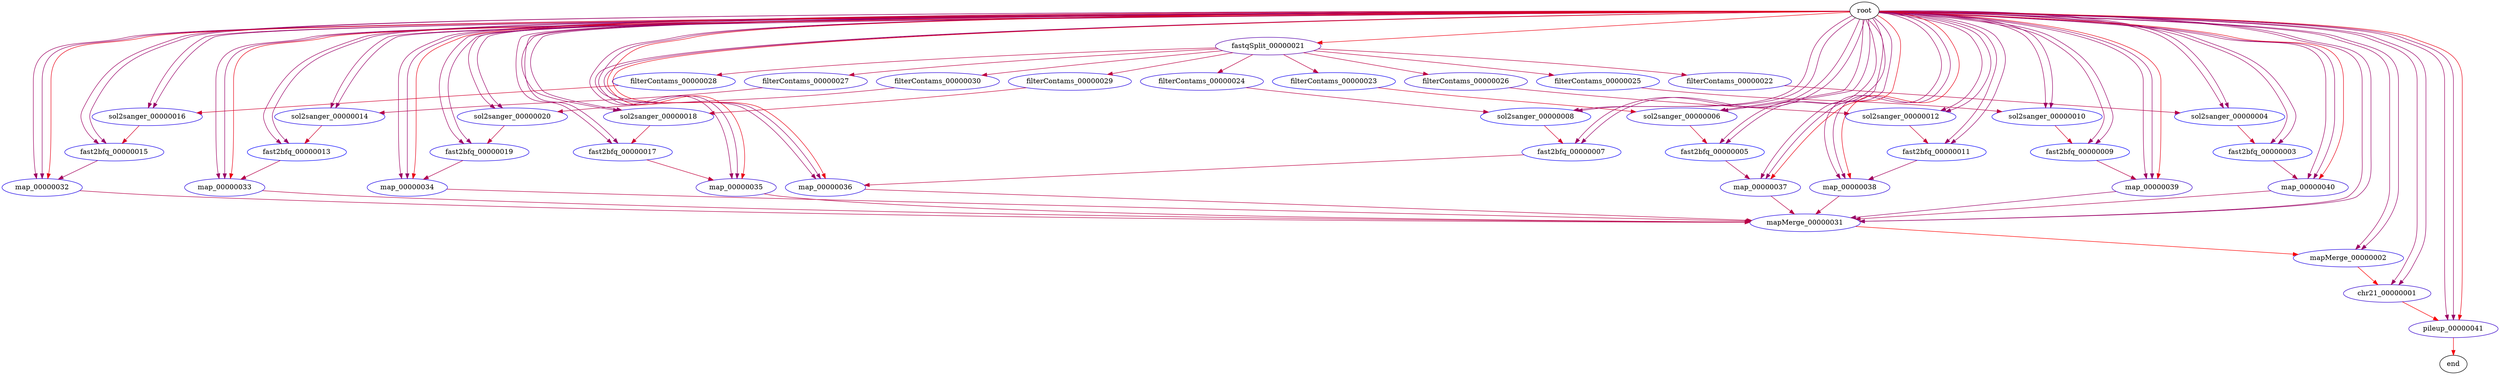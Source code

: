 digraph G {

chr21_00000001 [size="4.228379994463977",color="#3000CF"];
mapMerge_00000002 [size="2.8223308141345953",color="#1D00E2"];
fast2bfq_00000003 [size="0.7183274790902436",color="#0000FF"];
sol2sanger_00000004 [size="1.3498896792260908",color="#0800F7"];
fast2bfq_00000005 [size="0.7183274790902436",color="#0000FF"];
sol2sanger_00000006 [size="3.0244654923768635",color="#1F00E0"];
fast2bfq_00000007 [size="1.3206886040218968",color="#0800F7"];
sol2sanger_00000008 [size="1.3498896792260908",color="#0800F7"];
fast2bfq_00000009 [size="0.7183274790902436",color="#0000FF"];
sol2sanger_00000010 [size="1.9956522409501274",color="#1100EE"];
fast2bfq_00000011 [size="1.0039352417262015",color="#0300FC"];
sol2sanger_00000012 [size="2.7978909051019993",color="#1C00E3"];
fast2bfq_00000013 [size="0.84070474491756",color="#0100FE"];
sol2sanger_00000014 [size="2.5649493574615367",color="#1900E6"];
fast2bfq_00000015 [size="2.256541154492639",color="#1500EA"];
sol2sanger_00000016 [size="2.7917784166329227",color="#1C00E3"];
fast2bfq_00000017 [size="1.8756409532087572",color="#1000EF"];
sol2sanger_00000018 [size="3.0213512861716105",color="#1F00E0"];
fast2bfq_00000019 [size="2.32620395859268",color="#1600E9"];
sol2sanger_00000020 [size="2.8358569055898664",color="#1D00E2"];
fastqSplit_00000021 [size="6.7793228644454375",color="#5400AB"];
filterContams_00000022 [size="3.260209688361178",color="#2300DC"];
filterContams_00000023 [size="1.7478075816988723",color="#0E00F1"];
filterContams_00000024 [size="3.117994153086946",color="#2100DE"];
filterContams_00000025 [size="2.0025604973438784",color="#1100EE"];
filterContams_00000026 [size="3.720862499966987",color="#2900D6"];
filterContams_00000027 [size="3.6349774969645714",color="#2800D7"];
filterContams_00000028 [size="2.1258479144939915",color="#1300EC"];
filterContams_00000029 [size="3.06930796121231",color="#2000DF"];
filterContams_00000030 [size="3.467172370585688",color="#2600D9"];
mapMerge_00000031 [size="2.8329780222525653",color="#1D00E2"];
map_00000032 [size="2.585053598392939",color="#1900E6"];
map_00000033 [size="3.2523492849257396",color="#2300DC"];
map_00000034 [size="2.585053598392939",color="#1900E6"];
map_00000035 [size="3.9139012404399183",color="#2C00D3"];
map_00000036 [size="2.870452457127233",color="#1D00E2"];
map_00000037 [size="3.3238122506126104",color="#2400DB"];
map_00000038 [size="3.5241227284994534",color="#2600D9"];
map_00000039 [size="4.6126918273869375",color="#3500CA"];
map_00000040 [size="3.6647660487506686",color="#2800D7"];
pileup_00000041 [size="4.575895843284096",color="#3500CA"];
chr21_00000001 -> pileup_00000041 [size="18.836100539339853",color="#FB0004"];
mapMerge_00000002 -> chr21_00000001 [size="19.105684194173257",color="#FE0001"];
root -> chr21_00000001 [size="12.050920631201484",color="#9D0062"];
root -> chr21_00000001 [size="11.682305304506052",color="#970068"];
mapMerge_00000031 -> mapMerge_00000002 [size="19.11533602176178",color="#FF0000"];
root -> mapMerge_00000002 [size="12.050920631201484",color="#9D0062"];
root -> mapMerge_00000002 [size="11.682305304506052",color="#970068"];
fast2bfq_00000003 -> map_00000040 [size="13.35822254156366",color="#AF0050"];
sol2sanger_00000004 -> fast2bfq_00000003 [size="15.761630684972674",color="#D0002F"];
root -> fast2bfq_00000003 [size="12.050920631201484",color="#9D0062"];
root -> fast2bfq_00000003 [size="11.682305304506052",color="#970068"];
filterContams_00000022 -> sol2sanger_00000004 [size="14.123428987167426",color="#B90046"];
root -> sol2sanger_00000004 [size="12.050920631201484",color="#9D0062"];
root -> sol2sanger_00000004 [size="11.682305304506052",color="#970068"];
fast2bfq_00000005 -> map_00000037 [size="13.308964098833172",color="#AE0051"];
sol2sanger_00000006 -> fast2bfq_00000005 [size="15.91435182715962",color="#D2002D"];
root -> fast2bfq_00000005 [size="12.050920631201484",color="#9D0062"];
root -> fast2bfq_00000005 [size="11.682305304506052",color="#970068"];
filterContams_00000023 -> sol2sanger_00000006 [size="16.26859650684557",color="#D70028"];
root -> sol2sanger_00000006 [size="12.050920631201484",color="#9D0062"];
root -> sol2sanger_00000006 [size="11.682305304506052",color="#970068"];
fast2bfq_00000007 -> map_00000036 [size="14.425736349754574",color="#BD0042"];
sol2sanger_00000008 -> fast2bfq_00000007 [size="16.01062958685498",color="#D3002C"];
root -> fast2bfq_00000007 [size="12.050920631201484",color="#9D0062"];
root -> fast2bfq_00000007 [size="11.682305304506052",color="#970068"];
filterContams_00000024 -> sol2sanger_00000008 [size="14.123428987167426",color="#B90046"];
root -> sol2sanger_00000008 [size="12.050920631201484",color="#9D0062"];
root -> sol2sanger_00000008 [size="11.682305304506052",color="#970068"];
fast2bfq_00000009 -> map_00000039 [size="13.90942612939061",color="#B60049"];
sol2sanger_00000010 -> fast2bfq_00000009 [size="16.04488744312602",color="#D4002B"];
root -> fast2bfq_00000009 [size="12.050920631201484",color="#9D0062"];
root -> fast2bfq_00000009 [size="11.682305304506052",color="#970068"];
filterContams_00000025 -> sol2sanger_00000010 [size="14.123428987167426",color="#B90046"];
root -> sol2sanger_00000010 [size="12.050920631201484",color="#9D0062"];
root -> sol2sanger_00000010 [size="11.682305304506052",color="#970068"];
fast2bfq_00000011 -> map_00000038 [size="12.535351212499641",color="#A3005C"];
sol2sanger_00000012 -> fast2bfq_00000011 [size="15.152308430526382",color="#C80037"];
root -> fast2bfq_00000011 [size="12.050920631201484",color="#9D0062"];
root -> fast2bfq_00000011 [size="11.682305304506052",color="#970068"];
filterContams_00000026 -> sol2sanger_00000012 [size="14.123428987167426",color="#B90046"];
root -> sol2sanger_00000012 [size="12.050920631201484",color="#9D0062"];
root -> sol2sanger_00000012 [size="11.682305304506052",color="#970068"];
fast2bfq_00000013 -> map_00000033 [size="13.896007931492393",color="#B60049"];
sol2sanger_00000014 -> fast2bfq_00000013 [size="15.789154405104187",color="#D0002F"];
root -> fast2bfq_00000013 [size="12.050920631201484",color="#9D0062"];
root -> fast2bfq_00000013 [size="11.682305304506052",color="#970068"];
filterContams_00000027 -> sol2sanger_00000014 [size="14.123428987167426",color="#B90046"];
root -> sol2sanger_00000014 [size="12.050920631201484",color="#9D0062"];
root -> sol2sanger_00000014 [size="11.682305304506052",color="#970068"];
fast2bfq_00000015 -> map_00000032 [size="12.535351212499641",color="#A3005C"];
sol2sanger_00000016 -> fast2bfq_00000015 [size="16.155546914943972",color="#D5002A"];
root -> fast2bfq_00000015 [size="12.050920631201484",color="#9D0062"];
root -> fast2bfq_00000015 [size="11.682305304506052",color="#970068"];
filterContams_00000028 -> sol2sanger_00000016 [size="15.810537348501747",color="#D1002E"];
root -> sol2sanger_00000016 [size="12.050920631201484",color="#9D0062"];
root -> sol2sanger_00000016 [size="11.682305304506052",color="#970068"];
fast2bfq_00000017 -> map_00000035 [size="14.729050710460927",color="#C2003D"];
sol2sanger_00000018 -> fast2bfq_00000017 [size="15.627326217110031",color="#CE0031"];
root -> fast2bfq_00000017 [size="12.050920631201484",color="#9D0062"];
root -> fast2bfq_00000017 [size="11.682305304506052",color="#970068"];
filterContams_00000029 -> sol2sanger_00000018 [size="15.168355678893322",color="#C80037"];
root -> sol2sanger_00000018 [size="12.050920631201484",color="#9D0062"];
root -> sol2sanger_00000018 [size="11.682305304506052",color="#970068"];
fast2bfq_00000019 -> map_00000034 [size="13.457477549415971",color="#B0004F"];
sol2sanger_00000020 -> fast2bfq_00000019 [size="14.656000439420696",color="#C1003E"];
root -> fast2bfq_00000019 [size="12.050920631201484",color="#9D0062"];
root -> fast2bfq_00000019 [size="11.682305304506052",color="#970068"];
filterContams_00000030 -> sol2sanger_00000020 [size="14.123428987167426",color="#B90046"];
root -> sol2sanger_00000020 [size="12.050920631201484",color="#9D0062"];
root -> sol2sanger_00000020 [size="11.682305304506052",color="#970068"];
fastqSplit_00000021 -> filterContams_00000022 [size="14.246482906113343",color="#BB0044"];
fastqSplit_00000021 -> filterContams_00000023 [size="14.246482906113343",color="#BB0044"];
fastqSplit_00000021 -> filterContams_00000024 [size="14.246482906113343",color="#BB0044"];
fastqSplit_00000021 -> filterContams_00000025 [size="14.246482906113343",color="#BB0044"];
fastqSplit_00000021 -> filterContams_00000026 [size="14.246482906113343",color="#BB0044"];
fastqSplit_00000021 -> filterContams_00000027 [size="14.246482906113343",color="#BB0044"];
fastqSplit_00000021 -> filterContams_00000028 [size="14.246482906113343",color="#BB0044"];
fastqSplit_00000021 -> filterContams_00000029 [size="14.246482906113343",color="#BB0044"];
fastqSplit_00000021 -> filterContams_00000030 [size="14.246482906113343",color="#BB0044"];
root -> fastqSplit_00000021 [size="17.862644759969278",color="#ED0012"];
map_00000032 -> mapMerge_00000031 [size="13.82284062724531",color="#B5004A"];
map_00000033 -> mapMerge_00000031 [size="14.063281939282705",color="#B80047"];
map_00000034 -> mapMerge_00000031 [size="14.132432206953213",color="#B90046"];
map_00000035 -> mapMerge_00000031 [size="14.049292520181952",color="#B80047"];
map_00000036 -> mapMerge_00000031 [size="14.117468247184537",color="#B90046"];
map_00000037 -> mapMerge_00000031 [size="14.031004122603735",color="#B80047"];
map_00000038 -> mapMerge_00000031 [size="14.089233909189376",color="#B90046"];
map_00000039 -> mapMerge_00000031 [size="11.740642541754404",color="#980067"];
map_00000040 -> mapMerge_00000031 [size="13.142534564225082",color="#AC0053"];
root -> mapMerge_00000031 [size="12.050920631201484",color="#9D0062"];
root -> mapMerge_00000031 [size="11.682305304506052",color="#970068"];
root -> map_00000032 [size="12.050920631201484",color="#9D0062"];
root -> map_00000032 [size="11.682305304506052",color="#970068"];
root -> map_00000032 [size="17.664474331566694",color="#EA0015"];
root -> map_00000033 [size="12.050920631201484",color="#9D0062"];
root -> map_00000033 [size="11.682305304506052",color="#970068"];
root -> map_00000033 [size="17.664474331566694",color="#EA0015"];
root -> map_00000034 [size="12.050920631201484",color="#9D0062"];
root -> map_00000034 [size="11.682305304506052",color="#970068"];
root -> map_00000034 [size="17.664474331566694",color="#EA0015"];
root -> map_00000035 [size="12.050920631201484",color="#9D0062"];
root -> map_00000035 [size="11.682305304506052",color="#970068"];
root -> map_00000035 [size="17.664474331566694",color="#EA0015"];
root -> map_00000036 [size="12.050920631201484",color="#9D0062"];
root -> map_00000036 [size="11.682305304506052",color="#970068"];
root -> map_00000036 [size="17.664474331566694",color="#EA0015"];
root -> map_00000037 [size="12.050920631201484",color="#9D0062"];
root -> map_00000037 [size="11.682305304506052",color="#970068"];
root -> map_00000037 [size="17.664474331566694",color="#EA0015"];
root -> map_00000038 [size="12.050920631201484",color="#9D0062"];
root -> map_00000038 [size="11.682305304506052",color="#970068"];
root -> map_00000038 [size="17.664474331566694",color="#EA0015"];
root -> map_00000039 [size="12.050920631201484",color="#9D0062"];
root -> map_00000039 [size="11.682305304506052",color="#970068"];
root -> map_00000039 [size="17.664474331566694",color="#EA0015"];
root -> map_00000040 [size="12.050920631201484",color="#9D0062"];
root -> map_00000040 [size="11.682305304506052",color="#970068"];
root -> map_00000040 [size="17.664474331566694",color="#EA0015"];
pileup_00000041 -> end [size="18.2945331212238",color="#F3000C"];
root -> pileup_00000041 [size="12.050920631201484",color="#9D0062"];
root -> pileup_00000041 [size="11.682305304506052",color="#970068"];
root -> pileup_00000041 [size="17.664474331566694",color="#EA0015"];
  root [label="root",size="0.0"];

  end [label="end",size="0.0"];

}

